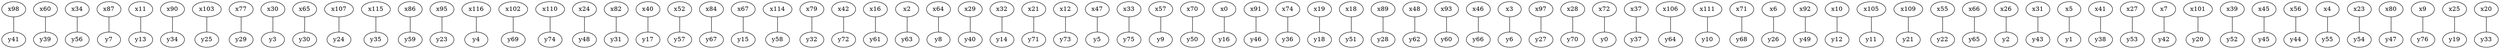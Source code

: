 strict graph "grafo_117_77" {

	 "y41";
	 "x98";
	 "y39";
	 "x60";
	 "y56";
	 "x34";
	 "y7";
	 "x87";
	 "y13";
	 "x11";
	 "y34";
	 "x90";
	 "y25";
	 "x103";
	 "y29";
	 "x77";
	 "y3";
	 "x30";
	 "y30";
	 "x65";
	 "y24";
	 "x107";
	 "y35";
	 "x115";
	 "y59";
	 "x86";
	 "y23";
	 "x95";
	 "y4";
	 "x116";
	 "y69";
	 "x102";
	 "y74";
	 "x110";
	 "y48";
	 "x24";
	 "y31";
	 "x82";
	 "y17";
	 "x40";
	 "y57";
	 "x52";
	 "y67";
	 "x84";
	 "y15";
	 "x67";
	 "y58";
	 "x114";
	 "y32";
	 "x79";
	 "y72";
	 "x42";
	 "y61";
	 "x16";
	 "y63";
	 "x2";
	 "y8";
	 "x64";
	 "y40";
	 "x29";
	 "y14";
	 "x32";
	 "y71";
	 "x21";
	 "y73";
	 "x12";
	 "y5";
	 "x47";
	 "y75";
	 "x33";
	 "y9";
	 "x57";
	 "y50";
	 "x70";
	 "y16";
	 "x0";
	 "y46";
	 "x91";
	 "y36";
	 "x74";
	 "y18";
	 "x19";
	 "y51";
	 "x18";
	 "y28";
	 "x89";
	 "y62";
	 "x48";
	 "y60";
	 "x93";
	 "y66";
	 "x46";
	 "y6";
	 "x3";
	 "y27";
	 "x97";
	 "y70";
	 "x28";
	 "y0";
	 "x72";
	 "y37";
	 "x37";
	 "y64";
	 "x106";
	 "y10";
	 "x111";
	 "y68";
	 "x71";
	 "y26";
	 "x6";
	 "y49";
	 "x92";
	 "y12";
	 "x10";
	 "y11";
	 "x105";
	 "y21";
	 "x109";
	 "y22";
	 "x55";
	 "y65";
	 "x66";
	 "y2";
	 "x26";
	 "y43";
	 "x31";
	 "y1";
	 "x5";
	 "y38";
	 "x41";
	 "y53";
	 "x27";
	 "y42";
	 "x7";
	 "y20";
	 "x101";
	 "y52";
	 "x39";
	 "y45";
	 "x45";
	 "y44";
	 "x56";
	 "y55";
	 "x4";
	 "y54";
	 "x23";
	 "y47";
	 "x80";
	 "y76";
	 "x9";
	 "y19";
	 "x25";
	 "y33";
	 "x20";

	"x20" -- "y33";
	"x25" -- "y19";
	"x9" -- "y76";
	"x80" -- "y47";
	"x23" -- "y54";
	"x4" -- "y55";
	"x56" -- "y44";
	"x45" -- "y45";
	"x39" -- "y52";
	"x101" -- "y20";
	"x7" -- "y42";
	"x27" -- "y53";
	"x41" -- "y38";
	"x5" -- "y1";
	"x31" -- "y43";
	"x26" -- "y2";
	"x66" -- "y65";
	"x55" -- "y22";
	"x109" -- "y21";
	"x105" -- "y11";
	"x10" -- "y12";
	"x92" -- "y49";
	"x6" -- "y26";
	"x71" -- "y68";
	"x111" -- "y10";
	"x106" -- "y64";
	"x37" -- "y37";
	"x72" -- "y0";
	"x28" -- "y70";
	"x97" -- "y27";
	"x3" -- "y6";
	"x46" -- "y66";
	"x93" -- "y60";
	"x48" -- "y62";
	"x89" -- "y28";
	"x18" -- "y51";
	"x19" -- "y18";
	"x74" -- "y36";
	"x91" -- "y46";
	"x0" -- "y16";
	"x70" -- "y50";
	"x57" -- "y9";
	"x33" -- "y75";
	"x47" -- "y5";
	"x12" -- "y73";
	"x21" -- "y71";
	"x32" -- "y14";
	"x29" -- "y40";
	"x64" -- "y8";
	"x2" -- "y63";
	"x16" -- "y61";
	"x42" -- "y72";
	"x79" -- "y32";
	"x114" -- "y58";
	"x67" -- "y15";
	"x84" -- "y67";
	"x52" -- "y57";
	"x40" -- "y17";
	"x82" -- "y31";
	"x24" -- "y48";
	"x110" -- "y74";
	"x102" -- "y69";
	"x116" -- "y4";
	"x95" -- "y23";
	"x86" -- "y59";
	"x115" -- "y35";
	"x107" -- "y24";
	"x65" -- "y30";
	"x30" -- "y3";
	"x77" -- "y29";
	"x103" -- "y25";
	"x90" -- "y34";
	"x11" -- "y13";
	"x87" -- "y7";
	"x34" -- "y56";
	"x60" -- "y39";
	"x98" -- "y41";

}
